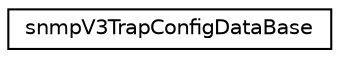 digraph "Graphical Class Hierarchy"
{
  edge [fontname="Helvetica",fontsize="10",labelfontname="Helvetica",labelfontsize="10"];
  node [fontname="Helvetica",fontsize="10",shape=record];
  rankdir="LR";
  Node1 [label="snmpV3TrapConfigDataBase",height=0.2,width=0.4,color="black", fillcolor="white", style="filled",URL="$structsnmp_v3_trap_config_data_base.html"];
}
